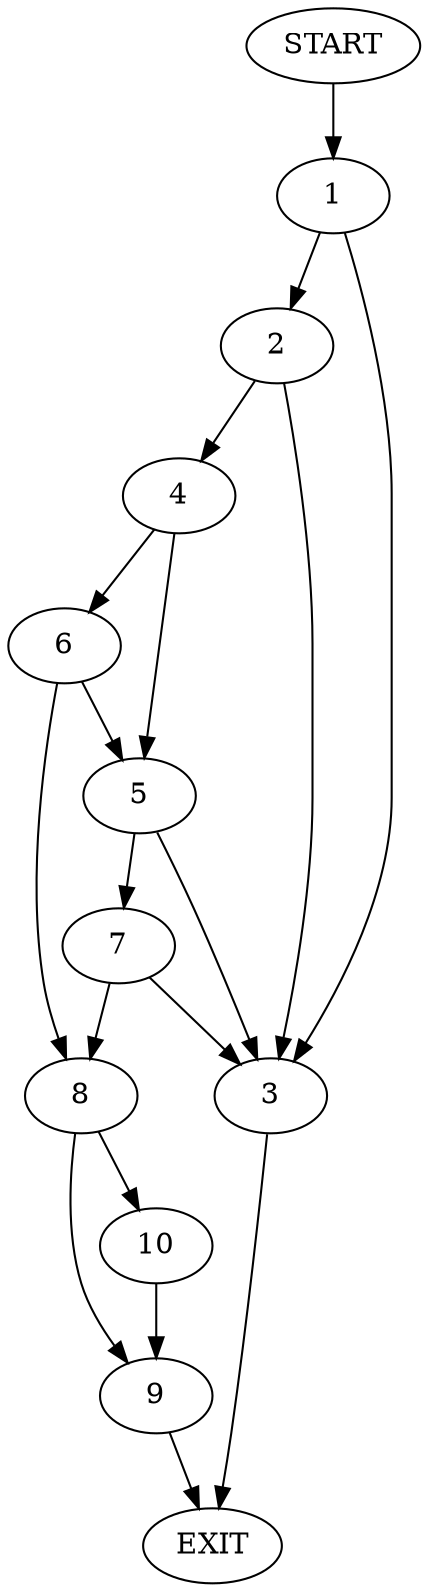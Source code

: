 digraph {
0 [label="START"]
11 [label="EXIT"]
0 -> 1
1 -> 2
1 -> 3
3 -> 11
2 -> 3
2 -> 4
4 -> 5
4 -> 6
5 -> 7
5 -> 3
6 -> 5
6 -> 8
8 -> 9
8 -> 10
7 -> 8
7 -> 3
10 -> 9
9 -> 11
}

